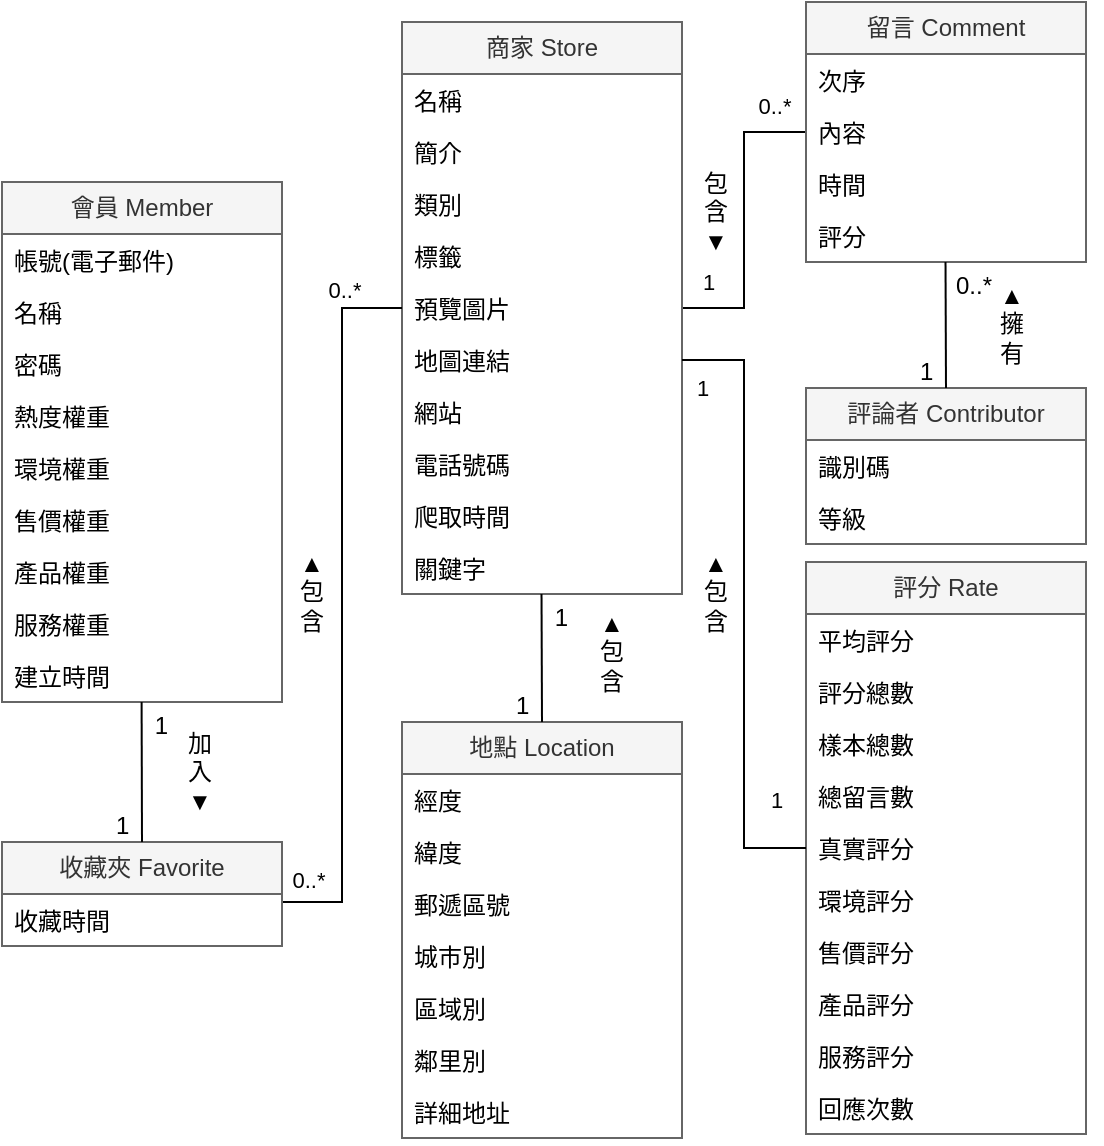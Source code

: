 <mxfile version="24.2.5" type="device">
  <diagram id="dUss8M3b0od-qqsAjScc" name="初步類別圖">
    <mxGraphModel dx="2009" dy="683" grid="1" gridSize="10" guides="1" tooltips="1" connect="1" arrows="1" fold="1" page="1" pageScale="1" pageWidth="827" pageHeight="1169" math="0" shadow="0">
      <root>
        <mxCell id="0" />
        <mxCell id="1" parent="0" />
        <mxCell id="DX5u8_dDwvEFM_804fFI-3" value="會員 Member" style="swimlane;fontStyle=0;childLayout=stackLayout;horizontal=1;startSize=26;horizontalStack=0;resizeParent=1;resizeParentMax=0;resizeLast=0;collapsible=1;marginBottom=0;whiteSpace=wrap;html=1;fillColor=#f5f5f5;fontColor=#333333;strokeColor=#666666;" parent="1" vertex="1">
          <mxGeometry x="-800" y="140" width="140" height="260" as="geometry">
            <mxRectangle x="290" y="890" width="60" height="30" as="alternateBounds" />
          </mxGeometry>
        </mxCell>
        <mxCell id="DX5u8_dDwvEFM_804fFI-118" value="帳號(電子郵件)" style="text;strokeColor=none;fillColor=none;align=left;verticalAlign=top;spacingLeft=4;spacingRight=4;overflow=hidden;rotatable=0;points=[[0,0.5],[1,0.5]];portConstraint=eastwest;whiteSpace=wrap;html=1;" parent="DX5u8_dDwvEFM_804fFI-3" vertex="1">
          <mxGeometry y="26" width="140" height="26" as="geometry" />
        </mxCell>
        <mxCell id="DX5u8_dDwvEFM_804fFI-117" value="名稱" style="text;strokeColor=none;fillColor=none;align=left;verticalAlign=top;spacingLeft=4;spacingRight=4;overflow=hidden;rotatable=0;points=[[0,0.5],[1,0.5]];portConstraint=eastwest;whiteSpace=wrap;html=1;" parent="DX5u8_dDwvEFM_804fFI-3" vertex="1">
          <mxGeometry y="52" width="140" height="26" as="geometry" />
        </mxCell>
        <mxCell id="DX5u8_dDwvEFM_804fFI-5" value="密碼" style="text;strokeColor=none;fillColor=none;align=left;verticalAlign=top;spacingLeft=4;spacingRight=4;overflow=hidden;rotatable=0;points=[[0,0.5],[1,0.5]];portConstraint=eastwest;whiteSpace=wrap;html=1;" parent="DX5u8_dDwvEFM_804fFI-3" vertex="1">
          <mxGeometry y="78" width="140" height="26" as="geometry" />
        </mxCell>
        <mxCell id="DX5u8_dDwvEFM_804fFI-120" value="熱度權重" style="text;strokeColor=none;fillColor=none;align=left;verticalAlign=top;spacingLeft=4;spacingRight=4;overflow=hidden;rotatable=0;points=[[0,0.5],[1,0.5]];portConstraint=eastwest;whiteSpace=wrap;html=1;" parent="DX5u8_dDwvEFM_804fFI-3" vertex="1">
          <mxGeometry y="104" width="140" height="26" as="geometry" />
        </mxCell>
        <mxCell id="DX5u8_dDwvEFM_804fFI-119" value="環境權重" style="text;strokeColor=none;fillColor=none;align=left;verticalAlign=top;spacingLeft=4;spacingRight=4;overflow=hidden;rotatable=0;points=[[0,0.5],[1,0.5]];portConstraint=eastwest;whiteSpace=wrap;html=1;" parent="DX5u8_dDwvEFM_804fFI-3" vertex="1">
          <mxGeometry y="130" width="140" height="26" as="geometry" />
        </mxCell>
        <mxCell id="DX5u8_dDwvEFM_804fFI-13" value="售價權重" style="text;strokeColor=none;fillColor=none;align=left;verticalAlign=top;spacingLeft=4;spacingRight=4;overflow=hidden;rotatable=0;points=[[0,0.5],[1,0.5]];portConstraint=eastwest;whiteSpace=wrap;html=1;" parent="DX5u8_dDwvEFM_804fFI-3" vertex="1">
          <mxGeometry y="156" width="140" height="26" as="geometry" />
        </mxCell>
        <mxCell id="DX5u8_dDwvEFM_804fFI-12" value="產品權重" style="text;strokeColor=none;fillColor=none;align=left;verticalAlign=top;spacingLeft=4;spacingRight=4;overflow=hidden;rotatable=0;points=[[0,0.5],[1,0.5]];portConstraint=eastwest;whiteSpace=wrap;html=1;" parent="DX5u8_dDwvEFM_804fFI-3" vertex="1">
          <mxGeometry y="182" width="140" height="26" as="geometry" />
        </mxCell>
        <mxCell id="DX5u8_dDwvEFM_804fFI-116" value="服務權重" style="text;strokeColor=none;fillColor=none;align=left;verticalAlign=top;spacingLeft=4;spacingRight=4;overflow=hidden;rotatable=0;points=[[0,0.5],[1,0.5]];portConstraint=eastwest;whiteSpace=wrap;html=1;" parent="DX5u8_dDwvEFM_804fFI-3" vertex="1">
          <mxGeometry y="208" width="140" height="26" as="geometry" />
        </mxCell>
        <mxCell id="_8B6zj8Pa4-auK3AA224-11" value="建立時間" style="text;strokeColor=none;fillColor=none;align=left;verticalAlign=top;spacingLeft=4;spacingRight=4;overflow=hidden;rotatable=0;points=[[0,0.5],[1,0.5]];portConstraint=eastwest;whiteSpace=wrap;html=1;" parent="DX5u8_dDwvEFM_804fFI-3" vertex="1">
          <mxGeometry y="234" width="140" height="26" as="geometry" />
        </mxCell>
        <mxCell id="EI1HKtq40ktLJ4fRZGuI-2" style="edgeStyle=orthogonalEdgeStyle;rounded=0;orthogonalLoop=1;jettySize=auto;html=1;endArrow=none;endFill=0;" parent="1" source="DX5u8_dDwvEFM_804fFI-14" target="DX5u8_dDwvEFM_804fFI-18" edge="1">
          <mxGeometry relative="1" as="geometry" />
        </mxCell>
        <mxCell id="EI1HKtq40ktLJ4fRZGuI-3" value="0..*" style="edgeLabel;html=1;align=center;verticalAlign=middle;resizable=0;points=[];" parent="EI1HKtq40ktLJ4fRZGuI-2" vertex="1" connectable="0">
          <mxGeometry x="0.818" y="2" relative="1" as="geometry">
            <mxPoint x="-3" y="-11" as="offset" />
          </mxGeometry>
        </mxCell>
        <mxCell id="EI1HKtq40ktLJ4fRZGuI-5" value="1" style="edgeLabel;html=1;align=center;verticalAlign=middle;resizable=0;points=[];" parent="EI1HKtq40ktLJ4fRZGuI-2" vertex="1" connectable="0">
          <mxGeometry x="-0.848" y="1" relative="1" as="geometry">
            <mxPoint x="1" y="-12" as="offset" />
          </mxGeometry>
        </mxCell>
        <mxCell id="DX5u8_dDwvEFM_804fFI-14" value="商家 Store" style="swimlane;fontStyle=0;childLayout=stackLayout;horizontal=1;startSize=26;horizontalStack=0;resizeParent=1;resizeParentMax=0;resizeLast=0;collapsible=1;marginBottom=0;whiteSpace=wrap;html=1;fillColor=#f5f5f5;fontColor=#333333;strokeColor=#666666;" parent="1" vertex="1">
          <mxGeometry x="-600" y="60" width="140" height="286" as="geometry">
            <mxRectangle x="290" y="890" width="60" height="30" as="alternateBounds" />
          </mxGeometry>
        </mxCell>
        <mxCell id="DX5u8_dDwvEFM_804fFI-15" value="名稱" style="text;strokeColor=none;fillColor=none;align=left;verticalAlign=top;spacingLeft=4;spacingRight=4;overflow=hidden;rotatable=0;points=[[0,0.5],[1,0.5]];portConstraint=eastwest;whiteSpace=wrap;html=1;" parent="DX5u8_dDwvEFM_804fFI-14" vertex="1">
          <mxGeometry y="26" width="140" height="26" as="geometry" />
        </mxCell>
        <mxCell id="HcTbZgqUSOogtZX2emBN-2" value="簡介" style="text;strokeColor=none;fillColor=none;align=left;verticalAlign=top;spacingLeft=4;spacingRight=4;overflow=hidden;rotatable=0;points=[[0,0.5],[1,0.5]];portConstraint=eastwest;whiteSpace=wrap;html=1;" parent="DX5u8_dDwvEFM_804fFI-14" vertex="1">
          <mxGeometry y="52" width="140" height="26" as="geometry" />
        </mxCell>
        <mxCell id="DX5u8_dDwvEFM_804fFI-23" value="類別" style="text;strokeColor=none;fillColor=none;align=left;verticalAlign=top;spacingLeft=4;spacingRight=4;overflow=hidden;rotatable=0;points=[[0,0.5],[1,0.5]];portConstraint=eastwest;whiteSpace=wrap;html=1;" parent="DX5u8_dDwvEFM_804fFI-14" vertex="1">
          <mxGeometry y="78" width="140" height="26" as="geometry" />
        </mxCell>
        <mxCell id="_8B6zj8Pa4-auK3AA224-13" value="標籤" style="text;strokeColor=none;fillColor=none;align=left;verticalAlign=top;spacingLeft=4;spacingRight=4;overflow=hidden;rotatable=0;points=[[0,0.5],[1,0.5]];portConstraint=eastwest;whiteSpace=wrap;html=1;" parent="DX5u8_dDwvEFM_804fFI-14" vertex="1">
          <mxGeometry y="104" width="140" height="26" as="geometry" />
        </mxCell>
        <mxCell id="DX5u8_dDwvEFM_804fFI-19" value="預覽圖片" style="text;strokeColor=none;fillColor=none;align=left;verticalAlign=top;spacingLeft=4;spacingRight=4;overflow=hidden;rotatable=0;points=[[0,0.5],[1,0.5]];portConstraint=eastwest;whiteSpace=wrap;html=1;" parent="DX5u8_dDwvEFM_804fFI-14" vertex="1">
          <mxGeometry y="130" width="140" height="26" as="geometry" />
        </mxCell>
        <mxCell id="_8B6zj8Pa4-auK3AA224-14" value="地圖連結" style="text;strokeColor=none;fillColor=none;align=left;verticalAlign=top;spacingLeft=4;spacingRight=4;overflow=hidden;rotatable=0;points=[[0,0.5],[1,0.5]];portConstraint=eastwest;whiteSpace=wrap;html=1;" parent="DX5u8_dDwvEFM_804fFI-14" vertex="1">
          <mxGeometry y="156" width="140" height="26" as="geometry" />
        </mxCell>
        <mxCell id="_8B6zj8Pa4-auK3AA224-15" value="網站" style="text;strokeColor=none;fillColor=none;align=left;verticalAlign=top;spacingLeft=4;spacingRight=4;overflow=hidden;rotatable=0;points=[[0,0.5],[1,0.5]];portConstraint=eastwest;whiteSpace=wrap;html=1;" parent="DX5u8_dDwvEFM_804fFI-14" vertex="1">
          <mxGeometry y="182" width="140" height="26" as="geometry" />
        </mxCell>
        <mxCell id="_8B6zj8Pa4-auK3AA224-16" value="電話號碼" style="text;strokeColor=none;fillColor=none;align=left;verticalAlign=top;spacingLeft=4;spacingRight=4;overflow=hidden;rotatable=0;points=[[0,0.5],[1,0.5]];portConstraint=eastwest;whiteSpace=wrap;html=1;" parent="DX5u8_dDwvEFM_804fFI-14" vertex="1">
          <mxGeometry y="208" width="140" height="26" as="geometry" />
        </mxCell>
        <mxCell id="_8B6zj8Pa4-auK3AA224-17" value="爬取時間" style="text;strokeColor=none;fillColor=none;align=left;verticalAlign=top;spacingLeft=4;spacingRight=4;overflow=hidden;rotatable=0;points=[[0,0.5],[1,0.5]];portConstraint=eastwest;whiteSpace=wrap;html=1;" parent="DX5u8_dDwvEFM_804fFI-14" vertex="1">
          <mxGeometry y="234" width="140" height="26" as="geometry" />
        </mxCell>
        <mxCell id="EI1HKtq40ktLJ4fRZGuI-1" value="關鍵字" style="text;strokeColor=none;fillColor=none;align=left;verticalAlign=top;spacingLeft=4;spacingRight=4;overflow=hidden;rotatable=0;points=[[0,0.5],[1,0.5]];portConstraint=eastwest;whiteSpace=wrap;html=1;" parent="DX5u8_dDwvEFM_804fFI-14" vertex="1">
          <mxGeometry y="260" width="140" height="26" as="geometry" />
        </mxCell>
        <mxCell id="DX5u8_dDwvEFM_804fFI-18" value="留言 Comment" style="swimlane;fontStyle=0;childLayout=stackLayout;horizontal=1;startSize=26;fillColor=#f5f5f5;horizontalStack=0;resizeParent=1;resizeParentMax=0;resizeLast=0;collapsible=1;marginBottom=0;whiteSpace=wrap;html=1;strokeColor=#666666;fontColor=#333333;" parent="1" vertex="1">
          <mxGeometry x="-398" y="50" width="140" height="130" as="geometry">
            <mxRectangle x="290" y="890" width="60" height="30" as="alternateBounds" />
          </mxGeometry>
        </mxCell>
        <mxCell id="DX5u8_dDwvEFM_804fFI-20" value="次序" style="text;strokeColor=none;fillColor=none;align=left;verticalAlign=top;spacingLeft=4;spacingRight=4;overflow=hidden;rotatable=0;points=[[0,0.5],[1,0.5]];portConstraint=eastwest;whiteSpace=wrap;html=1;" parent="DX5u8_dDwvEFM_804fFI-18" vertex="1">
          <mxGeometry y="26" width="140" height="26" as="geometry" />
        </mxCell>
        <mxCell id="_8B6zj8Pa4-auK3AA224-24" value="內容" style="text;strokeColor=none;fillColor=none;align=left;verticalAlign=top;spacingLeft=4;spacingRight=4;overflow=hidden;rotatable=0;points=[[0,0.5],[1,0.5]];portConstraint=eastwest;whiteSpace=wrap;html=1;" parent="DX5u8_dDwvEFM_804fFI-18" vertex="1">
          <mxGeometry y="52" width="140" height="26" as="geometry" />
        </mxCell>
        <mxCell id="kQN1BmQxBfDQF2KGFP1V-1" value="時間" style="text;strokeColor=none;fillColor=none;align=left;verticalAlign=top;spacingLeft=4;spacingRight=4;overflow=hidden;rotatable=0;points=[[0,0.5],[1,0.5]];portConstraint=eastwest;whiteSpace=wrap;html=1;" parent="DX5u8_dDwvEFM_804fFI-18" vertex="1">
          <mxGeometry y="78" width="140" height="26" as="geometry" />
        </mxCell>
        <mxCell id="_8B6zj8Pa4-auK3AA224-25" value="評分" style="text;strokeColor=none;fillColor=none;align=left;verticalAlign=top;spacingLeft=4;spacingRight=4;overflow=hidden;rotatable=0;points=[[0,0.5],[1,0.5]];portConstraint=eastwest;whiteSpace=wrap;html=1;" parent="DX5u8_dDwvEFM_804fFI-18" vertex="1">
          <mxGeometry y="104" width="140" height="26" as="geometry" />
        </mxCell>
        <mxCell id="_8B6zj8Pa4-auK3AA224-18" value="評論者 Contributor" style="swimlane;fontStyle=0;childLayout=stackLayout;horizontal=1;startSize=26;fillColor=#f5f5f5;horizontalStack=0;resizeParent=1;resizeParentMax=0;resizeLast=0;collapsible=1;marginBottom=0;whiteSpace=wrap;html=1;strokeColor=#666666;fontColor=#333333;" parent="1" vertex="1">
          <mxGeometry x="-398" y="243" width="140" height="78" as="geometry">
            <mxRectangle x="290" y="890" width="60" height="30" as="alternateBounds" />
          </mxGeometry>
        </mxCell>
        <mxCell id="_8B6zj8Pa4-auK3AA224-19" value="識別碼" style="text;strokeColor=none;fillColor=none;align=left;verticalAlign=top;spacingLeft=4;spacingRight=4;overflow=hidden;rotatable=0;points=[[0,0.5],[1,0.5]];portConstraint=eastwest;whiteSpace=wrap;html=1;" parent="_8B6zj8Pa4-auK3AA224-18" vertex="1">
          <mxGeometry y="26" width="140" height="26" as="geometry" />
        </mxCell>
        <mxCell id="_8B6zj8Pa4-auK3AA224-20" value="等級" style="text;strokeColor=none;fillColor=none;align=left;verticalAlign=top;spacingLeft=4;spacingRight=4;overflow=hidden;rotatable=0;points=[[0,0.5],[1,0.5]];portConstraint=eastwest;whiteSpace=wrap;html=1;" parent="_8B6zj8Pa4-auK3AA224-18" vertex="1">
          <mxGeometry y="52" width="140" height="26" as="geometry" />
        </mxCell>
        <mxCell id="_8B6zj8Pa4-auK3AA224-26" value="" style="endArrow=none;html=1;rounded=0;exitX=0.5;exitY=0;exitDx=0;exitDy=0;" parent="1" source="_8B6zj8Pa4-auK3AA224-18" edge="1">
          <mxGeometry relative="1" as="geometry">
            <mxPoint x="-328" y="230" as="sourcePoint" />
            <mxPoint x="-328.24" y="180" as="targetPoint" />
          </mxGeometry>
        </mxCell>
        <mxCell id="_8B6zj8Pa4-auK3AA224-27" value="1" style="resizable=0;html=1;whiteSpace=wrap;align=left;verticalAlign=bottom;" parent="_8B6zj8Pa4-auK3AA224-26" connectable="0" vertex="1">
          <mxGeometry x="-1" relative="1" as="geometry">
            <mxPoint x="-15" as="offset" />
          </mxGeometry>
        </mxCell>
        <mxCell id="_8B6zj8Pa4-auK3AA224-28" value="0..*" style="resizable=0;html=1;whiteSpace=wrap;align=right;verticalAlign=bottom;" parent="_8B6zj8Pa4-auK3AA224-26" connectable="0" vertex="1">
          <mxGeometry x="1" relative="1" as="geometry">
            <mxPoint x="25" y="20" as="offset" />
          </mxGeometry>
        </mxCell>
        <mxCell id="HIGwQOTjEzYqMuII_f0V-6" style="edgeStyle=orthogonalEdgeStyle;rounded=0;orthogonalLoop=1;jettySize=auto;html=1;endArrow=none;endFill=0;" parent="1" source="_8B6zj8Pa4-auK3AA224-32" target="DX5u8_dDwvEFM_804fFI-14" edge="1">
          <mxGeometry relative="1" as="geometry">
            <Array as="points">
              <mxPoint x="-630" y="500" />
              <mxPoint x="-630" y="203" />
            </Array>
          </mxGeometry>
        </mxCell>
        <mxCell id="HIGwQOTjEzYqMuII_f0V-7" value="0..*" style="edgeLabel;html=1;align=center;verticalAlign=middle;resizable=0;points=[];" parent="HIGwQOTjEzYqMuII_f0V-6" vertex="1" connectable="0">
          <mxGeometry x="0.826" y="-1" relative="1" as="geometry">
            <mxPoint y="-10" as="offset" />
          </mxGeometry>
        </mxCell>
        <mxCell id="HIGwQOTjEzYqMuII_f0V-9" value="0..*" style="edgeLabel;html=1;align=center;verticalAlign=middle;resizable=0;points=[];" parent="HIGwQOTjEzYqMuII_f0V-6" vertex="1" connectable="0">
          <mxGeometry x="-0.898" y="-1" relative="1" as="geometry">
            <mxPoint x="-5" y="-12" as="offset" />
          </mxGeometry>
        </mxCell>
        <mxCell id="_8B6zj8Pa4-auK3AA224-32" value="收藏夾 Favorite" style="swimlane;fontStyle=0;childLayout=stackLayout;horizontal=1;startSize=26;horizontalStack=0;resizeParent=1;resizeParentMax=0;resizeLast=0;collapsible=1;marginBottom=0;whiteSpace=wrap;html=1;fillColor=#f5f5f5;fontColor=#333333;strokeColor=#666666;" parent="1" vertex="1">
          <mxGeometry x="-800" y="470" width="140" height="52" as="geometry">
            <mxRectangle x="290" y="890" width="60" height="30" as="alternateBounds" />
          </mxGeometry>
        </mxCell>
        <mxCell id="_8B6zj8Pa4-auK3AA224-43" value="收藏時間" style="text;strokeColor=none;fillColor=none;align=left;verticalAlign=top;spacingLeft=4;spacingRight=4;overflow=hidden;rotatable=0;points=[[0,0.5],[1,0.5]];portConstraint=eastwest;whiteSpace=wrap;html=1;" parent="_8B6zj8Pa4-auK3AA224-32" vertex="1">
          <mxGeometry y="26" width="140" height="26" as="geometry" />
        </mxCell>
        <mxCell id="HIGwQOTjEzYqMuII_f0V-3" value="" style="endArrow=none;html=1;rounded=0;exitX=0.5;exitY=0;exitDx=0;exitDy=0;" parent="1" source="_8B6zj8Pa4-auK3AA224-32" edge="1">
          <mxGeometry relative="1" as="geometry">
            <mxPoint x="-729.96" y="452" as="sourcePoint" />
            <mxPoint x="-730.2" y="400" as="targetPoint" />
          </mxGeometry>
        </mxCell>
        <mxCell id="HIGwQOTjEzYqMuII_f0V-4" value="1" style="resizable=0;html=1;whiteSpace=wrap;align=left;verticalAlign=bottom;" parent="HIGwQOTjEzYqMuII_f0V-3" connectable="0" vertex="1">
          <mxGeometry x="-1" relative="1" as="geometry">
            <mxPoint x="-15" as="offset" />
          </mxGeometry>
        </mxCell>
        <mxCell id="HIGwQOTjEzYqMuII_f0V-5" value="1" style="resizable=0;html=1;whiteSpace=wrap;align=right;verticalAlign=bottom;" parent="HIGwQOTjEzYqMuII_f0V-3" connectable="0" vertex="1">
          <mxGeometry x="1" relative="1" as="geometry">
            <mxPoint x="15" y="20" as="offset" />
          </mxGeometry>
        </mxCell>
        <mxCell id="1j_A-Wyxqt0OTGRlVIHh-1" value="評分 Rate" style="swimlane;fontStyle=0;childLayout=stackLayout;horizontal=1;startSize=26;fillColor=#f5f5f5;horizontalStack=0;resizeParent=1;resizeParentMax=0;resizeLast=0;collapsible=1;marginBottom=0;whiteSpace=wrap;html=1;strokeColor=#666666;fontColor=#333333;" parent="1" vertex="1">
          <mxGeometry x="-398" y="330" width="140" height="286" as="geometry">
            <mxRectangle x="290" y="890" width="60" height="30" as="alternateBounds" />
          </mxGeometry>
        </mxCell>
        <mxCell id="1j_A-Wyxqt0OTGRlVIHh-2" value="平均評分" style="text;strokeColor=none;fillColor=none;align=left;verticalAlign=top;spacingLeft=4;spacingRight=4;overflow=hidden;rotatable=0;points=[[0,0.5],[1,0.5]];portConstraint=eastwest;whiteSpace=wrap;html=1;" parent="1j_A-Wyxqt0OTGRlVIHh-1" vertex="1">
          <mxGeometry y="26" width="140" height="26" as="geometry" />
        </mxCell>
        <mxCell id="1j_A-Wyxqt0OTGRlVIHh-3" value="評分總數" style="text;strokeColor=none;fillColor=none;align=left;verticalAlign=top;spacingLeft=4;spacingRight=4;overflow=hidden;rotatable=0;points=[[0,0.5],[1,0.5]];portConstraint=eastwest;whiteSpace=wrap;html=1;" parent="1j_A-Wyxqt0OTGRlVIHh-1" vertex="1">
          <mxGeometry y="52" width="140" height="26" as="geometry" />
        </mxCell>
        <mxCell id="1j_A-Wyxqt0OTGRlVIHh-4" value="樣本總數" style="text;strokeColor=none;fillColor=none;align=left;verticalAlign=top;spacingLeft=4;spacingRight=4;overflow=hidden;rotatable=0;points=[[0,0.5],[1,0.5]];portConstraint=eastwest;whiteSpace=wrap;html=1;" parent="1j_A-Wyxqt0OTGRlVIHh-1" vertex="1">
          <mxGeometry y="78" width="140" height="26" as="geometry" />
        </mxCell>
        <mxCell id="1j_A-Wyxqt0OTGRlVIHh-6" value="總留言數" style="text;strokeColor=none;fillColor=none;align=left;verticalAlign=top;spacingLeft=4;spacingRight=4;overflow=hidden;rotatable=0;points=[[0,0.5],[1,0.5]];portConstraint=eastwest;whiteSpace=wrap;html=1;" parent="1j_A-Wyxqt0OTGRlVIHh-1" vertex="1">
          <mxGeometry y="104" width="140" height="26" as="geometry" />
        </mxCell>
        <mxCell id="1j_A-Wyxqt0OTGRlVIHh-5" value="真實評分" style="text;strokeColor=none;fillColor=none;align=left;verticalAlign=top;spacingLeft=4;spacingRight=4;overflow=hidden;rotatable=0;points=[[0,0.5],[1,0.5]];portConstraint=eastwest;whiteSpace=wrap;html=1;" parent="1j_A-Wyxqt0OTGRlVIHh-1" vertex="1">
          <mxGeometry y="130" width="140" height="26" as="geometry" />
        </mxCell>
        <mxCell id="1j_A-Wyxqt0OTGRlVIHh-7" value="環境評分" style="text;strokeColor=none;fillColor=none;align=left;verticalAlign=top;spacingLeft=4;spacingRight=4;overflow=hidden;rotatable=0;points=[[0,0.5],[1,0.5]];portConstraint=eastwest;whiteSpace=wrap;html=1;" parent="1j_A-Wyxqt0OTGRlVIHh-1" vertex="1">
          <mxGeometry y="156" width="140" height="26" as="geometry" />
        </mxCell>
        <mxCell id="1j_A-Wyxqt0OTGRlVIHh-9" value="售價評分" style="text;strokeColor=none;fillColor=none;align=left;verticalAlign=top;spacingLeft=4;spacingRight=4;overflow=hidden;rotatable=0;points=[[0,0.5],[1,0.5]];portConstraint=eastwest;whiteSpace=wrap;html=1;" parent="1j_A-Wyxqt0OTGRlVIHh-1" vertex="1">
          <mxGeometry y="182" width="140" height="26" as="geometry" />
        </mxCell>
        <mxCell id="1j_A-Wyxqt0OTGRlVIHh-8" value="產品評分" style="text;strokeColor=none;fillColor=none;align=left;verticalAlign=top;spacingLeft=4;spacingRight=4;overflow=hidden;rotatable=0;points=[[0,0.5],[1,0.5]];portConstraint=eastwest;whiteSpace=wrap;html=1;" parent="1j_A-Wyxqt0OTGRlVIHh-1" vertex="1">
          <mxGeometry y="208" width="140" height="26" as="geometry" />
        </mxCell>
        <mxCell id="1j_A-Wyxqt0OTGRlVIHh-10" value="服務評分" style="text;strokeColor=none;fillColor=none;align=left;verticalAlign=top;spacingLeft=4;spacingRight=4;overflow=hidden;rotatable=0;points=[[0,0.5],[1,0.5]];portConstraint=eastwest;whiteSpace=wrap;html=1;" parent="1j_A-Wyxqt0OTGRlVIHh-1" vertex="1">
          <mxGeometry y="234" width="140" height="26" as="geometry" />
        </mxCell>
        <mxCell id="1j_A-Wyxqt0OTGRlVIHh-11" value="回應次數" style="text;strokeColor=none;fillColor=none;align=left;verticalAlign=top;spacingLeft=4;spacingRight=4;overflow=hidden;rotatable=0;points=[[0,0.5],[1,0.5]];portConstraint=eastwest;whiteSpace=wrap;html=1;" parent="1j_A-Wyxqt0OTGRlVIHh-1" vertex="1">
          <mxGeometry y="260" width="140" height="26" as="geometry" />
        </mxCell>
        <mxCell id="1j_A-Wyxqt0OTGRlVIHh-12" value="地點 Location" style="swimlane;fontStyle=0;childLayout=stackLayout;horizontal=1;startSize=26;fillColor=#f5f5f5;horizontalStack=0;resizeParent=1;resizeParentMax=0;resizeLast=0;collapsible=1;marginBottom=0;whiteSpace=wrap;html=1;strokeColor=#666666;fontColor=#333333;" parent="1" vertex="1">
          <mxGeometry x="-600" y="410" width="140" height="208" as="geometry">
            <mxRectangle x="290" y="890" width="60" height="30" as="alternateBounds" />
          </mxGeometry>
        </mxCell>
        <mxCell id="1j_A-Wyxqt0OTGRlVIHh-13" value="經度" style="text;strokeColor=none;fillColor=none;align=left;verticalAlign=top;spacingLeft=4;spacingRight=4;overflow=hidden;rotatable=0;points=[[0,0.5],[1,0.5]];portConstraint=eastwest;whiteSpace=wrap;html=1;" parent="1j_A-Wyxqt0OTGRlVIHh-12" vertex="1">
          <mxGeometry y="26" width="140" height="26" as="geometry" />
        </mxCell>
        <mxCell id="1j_A-Wyxqt0OTGRlVIHh-14" value="緯度" style="text;strokeColor=none;fillColor=none;align=left;verticalAlign=top;spacingLeft=4;spacingRight=4;overflow=hidden;rotatable=0;points=[[0,0.5],[1,0.5]];portConstraint=eastwest;whiteSpace=wrap;html=1;" parent="1j_A-Wyxqt0OTGRlVIHh-12" vertex="1">
          <mxGeometry y="52" width="140" height="26" as="geometry" />
        </mxCell>
        <mxCell id="1j_A-Wyxqt0OTGRlVIHh-15" value="郵遞區號" style="text;strokeColor=none;fillColor=none;align=left;verticalAlign=top;spacingLeft=4;spacingRight=4;overflow=hidden;rotatable=0;points=[[0,0.5],[1,0.5]];portConstraint=eastwest;whiteSpace=wrap;html=1;" parent="1j_A-Wyxqt0OTGRlVIHh-12" vertex="1">
          <mxGeometry y="78" width="140" height="26" as="geometry" />
        </mxCell>
        <mxCell id="1j_A-Wyxqt0OTGRlVIHh-16" value="城市別" style="text;strokeColor=none;fillColor=none;align=left;verticalAlign=top;spacingLeft=4;spacingRight=4;overflow=hidden;rotatable=0;points=[[0,0.5],[1,0.5]];portConstraint=eastwest;whiteSpace=wrap;html=1;" parent="1j_A-Wyxqt0OTGRlVIHh-12" vertex="1">
          <mxGeometry y="104" width="140" height="26" as="geometry" />
        </mxCell>
        <mxCell id="1j_A-Wyxqt0OTGRlVIHh-17" value="區域別" style="text;strokeColor=none;fillColor=none;align=left;verticalAlign=top;spacingLeft=4;spacingRight=4;overflow=hidden;rotatable=0;points=[[0,0.5],[1,0.5]];portConstraint=eastwest;whiteSpace=wrap;html=1;" parent="1j_A-Wyxqt0OTGRlVIHh-12" vertex="1">
          <mxGeometry y="130" width="140" height="26" as="geometry" />
        </mxCell>
        <mxCell id="1j_A-Wyxqt0OTGRlVIHh-18" value="鄰里別" style="text;strokeColor=none;fillColor=none;align=left;verticalAlign=top;spacingLeft=4;spacingRight=4;overflow=hidden;rotatable=0;points=[[0,0.5],[1,0.5]];portConstraint=eastwest;whiteSpace=wrap;html=1;" parent="1j_A-Wyxqt0OTGRlVIHh-12" vertex="1">
          <mxGeometry y="156" width="140" height="26" as="geometry" />
        </mxCell>
        <mxCell id="1j_A-Wyxqt0OTGRlVIHh-19" value="詳細地址" style="text;strokeColor=none;fillColor=none;align=left;verticalAlign=top;spacingLeft=4;spacingRight=4;overflow=hidden;rotatable=0;points=[[0,0.5],[1,0.5]];portConstraint=eastwest;whiteSpace=wrap;html=1;" parent="1j_A-Wyxqt0OTGRlVIHh-12" vertex="1">
          <mxGeometry y="182" width="140" height="26" as="geometry" />
        </mxCell>
        <mxCell id="1j_A-Wyxqt0OTGRlVIHh-23" value="" style="endArrow=none;html=1;rounded=0;exitX=0.5;exitY=0;exitDx=0;exitDy=0;" parent="1" source="1j_A-Wyxqt0OTGRlVIHh-12" edge="1">
          <mxGeometry relative="1" as="geometry">
            <mxPoint x="-530" y="398" as="sourcePoint" />
            <mxPoint x="-530.24" y="346" as="targetPoint" />
          </mxGeometry>
        </mxCell>
        <mxCell id="1j_A-Wyxqt0OTGRlVIHh-24" value="1" style="resizable=0;html=1;whiteSpace=wrap;align=left;verticalAlign=bottom;" parent="1j_A-Wyxqt0OTGRlVIHh-23" connectable="0" vertex="1">
          <mxGeometry x="-1" relative="1" as="geometry">
            <mxPoint x="-15" as="offset" />
          </mxGeometry>
        </mxCell>
        <mxCell id="1j_A-Wyxqt0OTGRlVIHh-25" value="1" style="resizable=0;html=1;whiteSpace=wrap;align=right;verticalAlign=bottom;" parent="1j_A-Wyxqt0OTGRlVIHh-23" connectable="0" vertex="1">
          <mxGeometry x="1" relative="1" as="geometry">
            <mxPoint x="15" y="20" as="offset" />
          </mxGeometry>
        </mxCell>
        <mxCell id="1j_A-Wyxqt0OTGRlVIHh-26" style="edgeStyle=orthogonalEdgeStyle;rounded=0;orthogonalLoop=1;jettySize=auto;html=1;entryX=0;entryY=0.5;entryDx=0;entryDy=0;endArrow=none;endFill=0;" parent="1" source="_8B6zj8Pa4-auK3AA224-14" target="1j_A-Wyxqt0OTGRlVIHh-5" edge="1">
          <mxGeometry relative="1" as="geometry" />
        </mxCell>
        <mxCell id="1j_A-Wyxqt0OTGRlVIHh-27" value="1" style="edgeLabel;html=1;align=center;verticalAlign=middle;resizable=0;points=[];" parent="1" connectable="0" vertex="1">
          <mxGeometry x="-450" y="243" as="geometry" />
        </mxCell>
        <mxCell id="1j_A-Wyxqt0OTGRlVIHh-28" value="1" style="edgeLabel;html=1;align=center;verticalAlign=middle;resizable=0;points=[];" parent="1" connectable="0" vertex="1">
          <mxGeometry x="-413" y="449" as="geometry" />
        </mxCell>
        <mxCell id="eWCNQGDl9klNlhTVdFut-1" value="&lt;div&gt;加&lt;/div&gt;&lt;div&gt;入&lt;/div&gt;&lt;div&gt;▼&lt;/div&gt;" style="text;html=1;strokeColor=none;fillColor=none;align=center;verticalAlign=middle;whiteSpace=wrap;rounded=0;" parent="1" vertex="1">
          <mxGeometry x="-746" y="420" width="90" height="30" as="geometry" />
        </mxCell>
        <mxCell id="eWCNQGDl9klNlhTVdFut-3" value="&lt;div&gt;▲&lt;/div&gt;&lt;div&gt;包&lt;/div&gt;&lt;div&gt;&lt;span style=&quot;background-color: initial;&quot;&gt;含&lt;/span&gt;&lt;br&gt;&lt;/div&gt;" style="text;html=1;strokeColor=none;fillColor=none;align=center;verticalAlign=middle;whiteSpace=wrap;rounded=0;" parent="1" vertex="1">
          <mxGeometry x="-690" y="330" width="90" height="30" as="geometry" />
        </mxCell>
        <mxCell id="eWCNQGDl9klNlhTVdFut-4" value="&lt;div&gt;▲&lt;/div&gt;&lt;div&gt;包&lt;/div&gt;&lt;div&gt;&lt;span style=&quot;background-color: initial;&quot;&gt;含&lt;/span&gt;&lt;br&gt;&lt;/div&gt;" style="text;html=1;strokeColor=none;fillColor=none;align=center;verticalAlign=middle;whiteSpace=wrap;rounded=0;" parent="1" vertex="1">
          <mxGeometry x="-540" y="360" width="90" height="30" as="geometry" />
        </mxCell>
        <mxCell id="eWCNQGDl9klNlhTVdFut-5" value="&lt;div&gt;▲&lt;/div&gt;&lt;div&gt;擁&lt;/div&gt;&lt;div&gt;有&lt;/div&gt;" style="text;html=1;strokeColor=none;fillColor=none;align=center;verticalAlign=middle;whiteSpace=wrap;rounded=0;" parent="1" vertex="1">
          <mxGeometry x="-340" y="196" width="90" height="30" as="geometry" />
        </mxCell>
        <mxCell id="eWCNQGDl9klNlhTVdFut-6" value="&lt;div&gt;包&lt;/div&gt;&lt;div&gt;含&lt;/div&gt;&lt;div&gt;▼&lt;/div&gt;" style="text;html=1;strokeColor=none;fillColor=none;align=center;verticalAlign=middle;whiteSpace=wrap;rounded=0;" parent="1" vertex="1">
          <mxGeometry x="-488" y="140" width="90" height="30" as="geometry" />
        </mxCell>
        <mxCell id="eWCNQGDl9klNlhTVdFut-7" value="&lt;div&gt;▲&lt;/div&gt;&lt;div&gt;包&lt;/div&gt;&lt;div&gt;&lt;span style=&quot;background-color: initial;&quot;&gt;含&lt;/span&gt;&lt;/div&gt;" style="text;html=1;strokeColor=none;fillColor=none;align=center;verticalAlign=middle;whiteSpace=wrap;rounded=0;" parent="1" vertex="1">
          <mxGeometry x="-488" y="330" width="90" height="30" as="geometry" />
        </mxCell>
      </root>
    </mxGraphModel>
  </diagram>
</mxfile>
